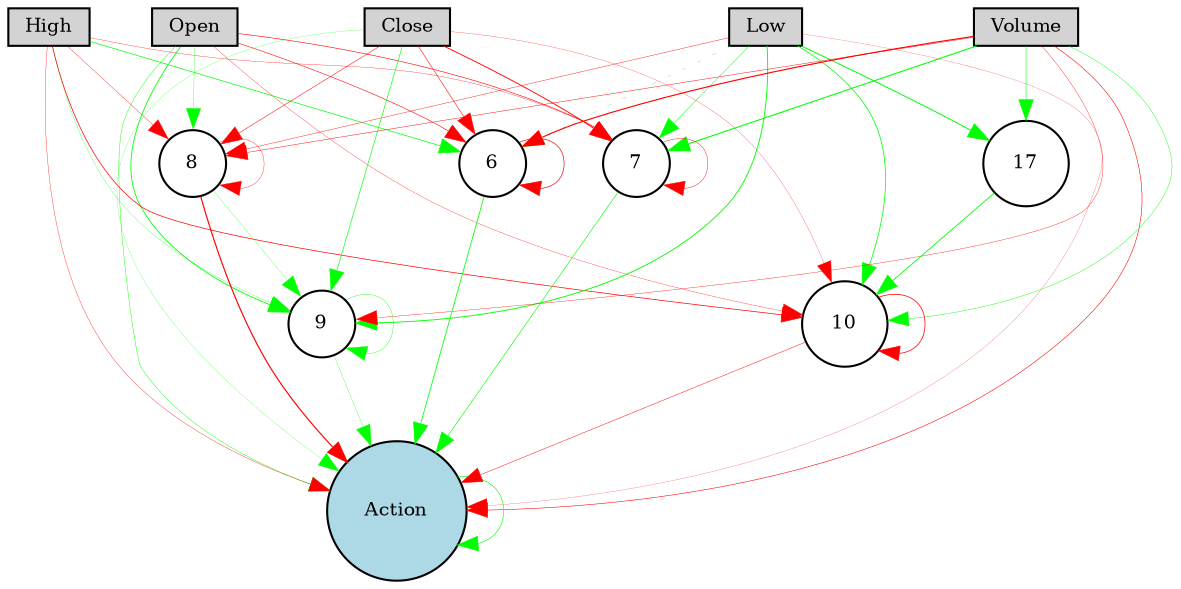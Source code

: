 digraph {
	node [fontsize=9 height=0.2 shape=circle width=0.2]
	Open [fillcolor=lightgray shape=box style=filled]
	High [fillcolor=lightgray shape=box style=filled]
	Low [fillcolor=lightgray shape=box style=filled]
	Close [fillcolor=lightgray shape=box style=filled]
	Volume [fillcolor=lightgray shape=box style=filled]
	Action [fillcolor=lightblue style=filled]
	6 [fillcolor=white style=filled]
	7 [fillcolor=white style=filled]
	8 [fillcolor=white style=filled]
	9 [fillcolor=white style=filled]
	10 [fillcolor=white style=filled]
	17 [fillcolor=white style=filled]
	Open -> 6 [color=red penwidth=0.27139945934174503 style=solid]
	Open -> 7 [color=red penwidth=0.2862485909408561 style=solid]
	Open -> 8 [color=green penwidth=0.1355339563726749 style=solid]
	Open -> 9 [color=green penwidth=0.40278789208582877 style=solid]
	Open -> 10 [color=red penwidth=0.14924835268392542 style=solid]
	High -> 6 [color=green penwidth=0.33854663233788573 style=solid]
	High -> 7 [color=red penwidth=0.1536723229514732 style=solid]
	High -> 8 [color=red penwidth=0.1656194584404015 style=solid]
	High -> 9 [color=green penwidth=0.131022830246615 style=solid]
	High -> 10 [color=red penwidth=0.3398934973514226 style=solid]
	Low -> 6 [color=green penwidth=0.1271231391702101 style=dotted]
	Low -> 7 [color=green penwidth=0.22256181220977345 style=solid]
	Low -> 8 [color=red penwidth=0.1911650118140794 style=solid]
	Low -> 9 [color=green penwidth=0.4356812866061601 style=solid]
	Low -> 10 [color=green penwidth=0.36897019168302514 style=solid]
	Close -> 6 [color=red penwidth=0.25725082412444733 style=solid]
	Close -> 7 [color=red penwidth=0.4302326726966029 style=solid]
	Close -> 8 [color=red penwidth=0.24102442659815262 style=solid]
	Close -> 9 [color=green penwidth=0.30960463575872843 style=solid]
	Close -> 10 [color=red penwidth=0.12144808005829673 style=solid]
	Volume -> 6 [color=red penwidth=0.5442047688336009 style=solid]
	Volume -> 7 [color=green penwidth=0.5094495197658249 style=solid]
	Volume -> 8 [color=red penwidth=0.21808771908782293 style=solid]
	Volume -> 9 [color=red penwidth=0.17326629801989912 style=solid]
	Volume -> 10 [color=green penwidth=0.20197488019796367 style=solid]
	6 -> Action [color=green penwidth=0.3882585048494137 style=solid]
	7 -> Action [color=green penwidth=0.29192955403527154 style=solid]
	8 -> Action [color=red penwidth=0.5594502837913902 style=solid]
	9 -> Action [color=green penwidth=0.14037195296685046 style=solid]
	10 -> Action [color=red penwidth=0.21888447187034182 style=solid]
	Open -> Action [color=green penwidth=0.20549862472310426 style=solid]
	High -> Action [color=red penwidth=0.16537599085646976 style=solid]
	Low -> Action [color=red penwidth=0.10050313581145548 style=solid]
	Close -> Action [color=green penwidth=0.1066417994061708 style=solid]
	Volume -> Action [color=red penwidth=0.26520988634035414 style=solid]
	Action -> Action [color=green penwidth=0.2882375601417549 style=solid]
	6 -> 6 [color=red penwidth=0.3247360890083433 style=solid]
	7 -> 7 [color=red penwidth=0.20294926574213407 style=solid]
	8 -> 8 [color=red penwidth=0.16758513806568087 style=solid]
	9 -> 9 [color=green penwidth=0.1762595102003118 style=solid]
	10 -> 10 [color=red penwidth=0.3587858259423782 style=solid]
	Low -> 17 [color=green penwidth=0.47601104062681665 style=solid]
	17 -> 10 [color=green penwidth=0.4117201578902513 style=solid]
	8 -> 9 [color=green penwidth=0.12313701911534931 style=solid]
	Volume -> 17 [color=green penwidth=0.2571620550187066 style=solid]
}
